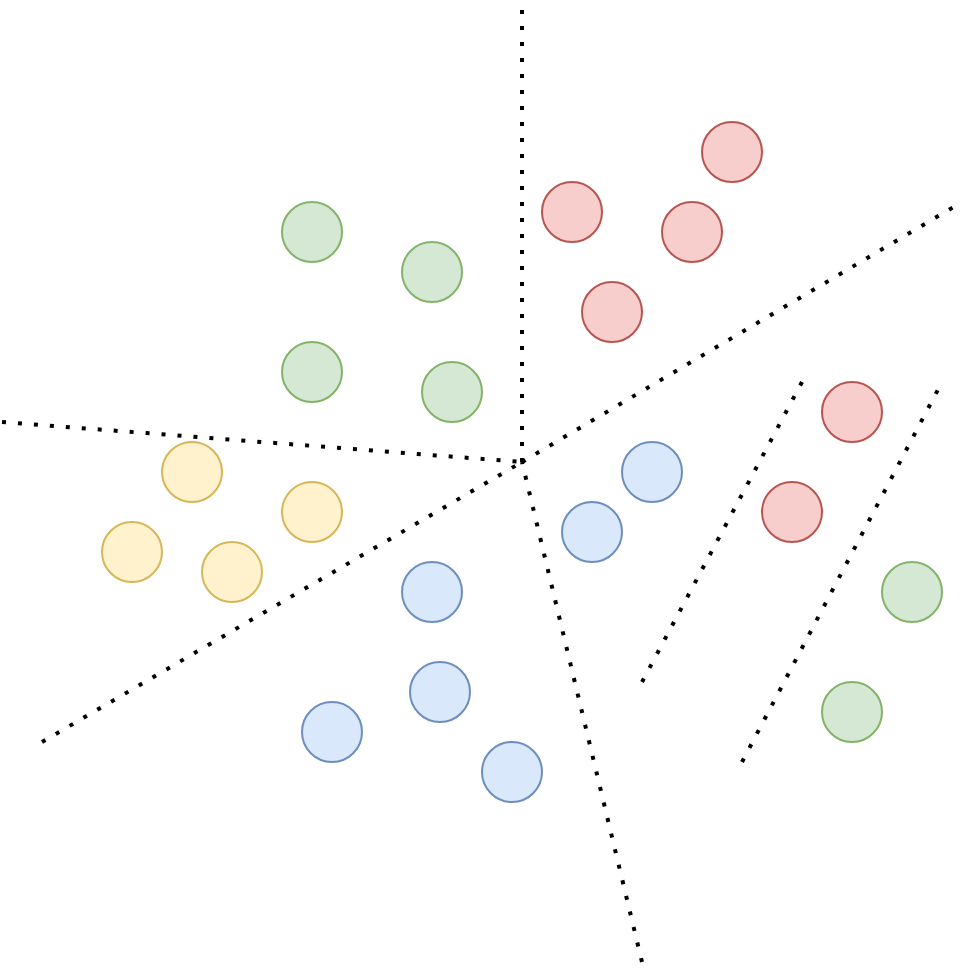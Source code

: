 <mxfile version="26.1.1">
  <diagram name="Page-1" id="_lYKge_1GUOMoT2qBGgi">
    <mxGraphModel dx="1122" dy="758" grid="1" gridSize="10" guides="1" tooltips="1" connect="1" arrows="1" fold="1" page="1" pageScale="1" pageWidth="827" pageHeight="1169" math="0" shadow="0">
      <root>
        <mxCell id="0" />
        <mxCell id="1" parent="0" />
        <mxCell id="CxwdCMs2SlEY6pvl46-Y-1" value="" style="endArrow=none;dashed=1;html=1;dashPattern=1 3;strokeWidth=2;rounded=0;" edge="1" parent="1">
          <mxGeometry width="50" height="50" relative="1" as="geometry">
            <mxPoint x="200" y="510" as="sourcePoint" />
            <mxPoint x="440" y="370" as="targetPoint" />
          </mxGeometry>
        </mxCell>
        <mxCell id="CxwdCMs2SlEY6pvl46-Y-2" value="" style="endArrow=none;dashed=1;html=1;dashPattern=1 3;strokeWidth=2;rounded=0;" edge="1" parent="1">
          <mxGeometry width="50" height="50" relative="1" as="geometry">
            <mxPoint x="500" y="620" as="sourcePoint" />
            <mxPoint x="440" y="370" as="targetPoint" />
          </mxGeometry>
        </mxCell>
        <mxCell id="CxwdCMs2SlEY6pvl46-Y-3" value="" style="endArrow=none;dashed=1;html=1;dashPattern=1 3;strokeWidth=2;rounded=0;" edge="1" parent="1">
          <mxGeometry width="50" height="50" relative="1" as="geometry">
            <mxPoint x="180" y="350" as="sourcePoint" />
            <mxPoint x="440" y="370" as="targetPoint" />
          </mxGeometry>
        </mxCell>
        <mxCell id="CxwdCMs2SlEY6pvl46-Y-11" value="" style="endArrow=none;dashed=1;html=1;dashPattern=1 3;strokeWidth=2;rounded=0;" edge="1" parent="1">
          <mxGeometry width="50" height="50" relative="1" as="geometry">
            <mxPoint x="440" y="370" as="sourcePoint" />
            <mxPoint x="440" y="140" as="targetPoint" />
          </mxGeometry>
        </mxCell>
        <mxCell id="CxwdCMs2SlEY6pvl46-Y-12" value="" style="endArrow=none;dashed=1;html=1;dashPattern=1 3;strokeWidth=2;rounded=0;" edge="1" parent="1">
          <mxGeometry width="50" height="50" relative="1" as="geometry">
            <mxPoint x="440" y="370" as="sourcePoint" />
            <mxPoint x="660" y="240" as="targetPoint" />
          </mxGeometry>
        </mxCell>
        <mxCell id="CxwdCMs2SlEY6pvl46-Y-14" value="" style="endArrow=none;dashed=1;html=1;dashPattern=1 3;strokeWidth=2;rounded=0;" edge="1" parent="1">
          <mxGeometry width="50" height="50" relative="1" as="geometry">
            <mxPoint x="500" y="480" as="sourcePoint" />
            <mxPoint x="580" y="330" as="targetPoint" />
          </mxGeometry>
        </mxCell>
        <mxCell id="CxwdCMs2SlEY6pvl46-Y-15" value="" style="endArrow=none;dashed=1;html=1;dashPattern=1 3;strokeWidth=2;rounded=0;" edge="1" parent="1">
          <mxGeometry width="50" height="50" relative="1" as="geometry">
            <mxPoint x="550" y="520" as="sourcePoint" />
            <mxPoint x="650" y="330" as="targetPoint" />
          </mxGeometry>
        </mxCell>
        <mxCell id="CxwdCMs2SlEY6pvl46-Y-16" value="" style="ellipse;whiteSpace=wrap;html=1;aspect=fixed;fillColor=#dae8fc;strokeColor=#6c8ebf;gradientColor=none;shadow=0;" vertex="1" parent="1">
          <mxGeometry x="380" y="420" width="30" height="30" as="geometry" />
        </mxCell>
        <mxCell id="CxwdCMs2SlEY6pvl46-Y-17" value="" style="ellipse;whiteSpace=wrap;html=1;aspect=fixed;fillColor=#dae8fc;strokeColor=#6c8ebf;gradientColor=none;shadow=0;" vertex="1" parent="1">
          <mxGeometry x="384" y="470" width="30" height="30" as="geometry" />
        </mxCell>
        <mxCell id="CxwdCMs2SlEY6pvl46-Y-18" value="" style="ellipse;whiteSpace=wrap;html=1;aspect=fixed;fillColor=#dae8fc;strokeColor=#6c8ebf;gradientColor=none;shadow=0;" vertex="1" parent="1">
          <mxGeometry x="420" y="510" width="30" height="30" as="geometry" />
        </mxCell>
        <mxCell id="CxwdCMs2SlEY6pvl46-Y-19" value="" style="ellipse;whiteSpace=wrap;html=1;aspect=fixed;fillColor=#dae8fc;strokeColor=#6c8ebf;gradientColor=none;shadow=0;" vertex="1" parent="1">
          <mxGeometry x="330" y="490" width="30" height="30" as="geometry" />
        </mxCell>
        <mxCell id="CxwdCMs2SlEY6pvl46-Y-21" value="" style="ellipse;whiteSpace=wrap;html=1;aspect=fixed;fillColor=#fff2cc;strokeColor=#d6b656;shadow=0;" vertex="1" parent="1">
          <mxGeometry x="260" y="360" width="30" height="30" as="geometry" />
        </mxCell>
        <mxCell id="CxwdCMs2SlEY6pvl46-Y-24" value="" style="ellipse;whiteSpace=wrap;html=1;aspect=fixed;fillColor=#fff2cc;strokeColor=#d6b656;shadow=0;" vertex="1" parent="1">
          <mxGeometry x="280" y="410" width="30" height="30" as="geometry" />
        </mxCell>
        <mxCell id="CxwdCMs2SlEY6pvl46-Y-25" value="" style="ellipse;whiteSpace=wrap;html=1;aspect=fixed;fillColor=#fff2cc;strokeColor=#d6b656;shadow=0;" vertex="1" parent="1">
          <mxGeometry x="230" y="400" width="30" height="30" as="geometry" />
        </mxCell>
        <mxCell id="CxwdCMs2SlEY6pvl46-Y-26" value="" style="ellipse;whiteSpace=wrap;html=1;aspect=fixed;fillColor=#fff2cc;strokeColor=#d6b656;shadow=0;" vertex="1" parent="1">
          <mxGeometry x="320" y="380" width="30" height="30" as="geometry" />
        </mxCell>
        <mxCell id="CxwdCMs2SlEY6pvl46-Y-28" value="" style="ellipse;whiteSpace=wrap;html=1;aspect=fixed;fillColor=#d5e8d4;strokeColor=#82b366;shadow=0;" vertex="1" parent="1">
          <mxGeometry x="320" y="240" width="30" height="30" as="geometry" />
        </mxCell>
        <mxCell id="CxwdCMs2SlEY6pvl46-Y-30" value="" style="ellipse;whiteSpace=wrap;html=1;aspect=fixed;fillColor=#d5e8d4;strokeColor=#82b366;shadow=0;" vertex="1" parent="1">
          <mxGeometry x="380" y="260" width="30" height="30" as="geometry" />
        </mxCell>
        <mxCell id="CxwdCMs2SlEY6pvl46-Y-31" value="" style="ellipse;whiteSpace=wrap;html=1;aspect=fixed;fillColor=#d5e8d4;strokeColor=#82b366;shadow=0;" vertex="1" parent="1">
          <mxGeometry x="320" y="310" width="30" height="30" as="geometry" />
        </mxCell>
        <mxCell id="CxwdCMs2SlEY6pvl46-Y-32" value="" style="ellipse;whiteSpace=wrap;html=1;aspect=fixed;fillColor=#d5e8d4;strokeColor=#82b366;shadow=0;" vertex="1" parent="1">
          <mxGeometry x="390" y="320" width="30" height="30" as="geometry" />
        </mxCell>
        <mxCell id="CxwdCMs2SlEY6pvl46-Y-33" value="" style="ellipse;whiteSpace=wrap;html=1;aspect=fixed;fillColor=#f8cecc;strokeColor=#b85450;shadow=0;" vertex="1" parent="1">
          <mxGeometry x="530" y="200" width="30" height="30" as="geometry" />
        </mxCell>
        <mxCell id="CxwdCMs2SlEY6pvl46-Y-34" value="" style="ellipse;whiteSpace=wrap;html=1;aspect=fixed;fillColor=#f8cecc;strokeColor=#b85450;shadow=0;" vertex="1" parent="1">
          <mxGeometry x="510" y="240" width="30" height="30" as="geometry" />
        </mxCell>
        <mxCell id="CxwdCMs2SlEY6pvl46-Y-35" value="" style="ellipse;whiteSpace=wrap;html=1;aspect=fixed;fillColor=#f8cecc;strokeColor=#b85450;shadow=0;" vertex="1" parent="1">
          <mxGeometry x="450" y="230" width="30" height="30" as="geometry" />
        </mxCell>
        <mxCell id="CxwdCMs2SlEY6pvl46-Y-36" value="" style="ellipse;whiteSpace=wrap;html=1;aspect=fixed;fillColor=#f8cecc;strokeColor=#b85450;shadow=0;" vertex="1" parent="1">
          <mxGeometry x="470" y="280" width="30" height="30" as="geometry" />
        </mxCell>
        <mxCell id="CxwdCMs2SlEY6pvl46-Y-37" value="" style="ellipse;whiteSpace=wrap;html=1;aspect=fixed;fillColor=#dae8fc;strokeColor=#6c8ebf;gradientColor=none;shadow=0;" vertex="1" parent="1">
          <mxGeometry x="490" y="360" width="30" height="30" as="geometry" />
        </mxCell>
        <mxCell id="CxwdCMs2SlEY6pvl46-Y-38" value="" style="ellipse;whiteSpace=wrap;html=1;aspect=fixed;fillColor=#dae8fc;strokeColor=#6c8ebf;gradientColor=none;shadow=0;" vertex="1" parent="1">
          <mxGeometry x="460" y="390" width="30" height="30" as="geometry" />
        </mxCell>
        <mxCell id="CxwdCMs2SlEY6pvl46-Y-39" value="" style="ellipse;whiteSpace=wrap;html=1;aspect=fixed;fillColor=#f8cecc;strokeColor=#b85450;shadow=0;" vertex="1" parent="1">
          <mxGeometry x="560" y="380" width="30" height="30" as="geometry" />
        </mxCell>
        <mxCell id="CxwdCMs2SlEY6pvl46-Y-40" value="" style="ellipse;whiteSpace=wrap;html=1;aspect=fixed;fillColor=#f8cecc;strokeColor=#b85450;shadow=0;" vertex="1" parent="1">
          <mxGeometry x="590" y="330" width="30" height="30" as="geometry" />
        </mxCell>
        <mxCell id="CxwdCMs2SlEY6pvl46-Y-41" value="" style="ellipse;whiteSpace=wrap;html=1;aspect=fixed;fillColor=#d5e8d4;strokeColor=#82b366;shadow=0;" vertex="1" parent="1">
          <mxGeometry x="620" y="420" width="30" height="30" as="geometry" />
        </mxCell>
        <mxCell id="CxwdCMs2SlEY6pvl46-Y-42" value="" style="ellipse;whiteSpace=wrap;html=1;aspect=fixed;fillColor=#d5e8d4;strokeColor=#82b366;shadow=0;" vertex="1" parent="1">
          <mxGeometry x="590" y="480" width="30" height="30" as="geometry" />
        </mxCell>
      </root>
    </mxGraphModel>
  </diagram>
</mxfile>
